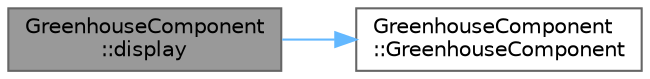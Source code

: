 digraph "GreenhouseComponent::display"
{
 // INTERACTIVE_SVG=YES
 // LATEX_PDF_SIZE
  bgcolor="transparent";
  edge [fontname=Helvetica,fontsize=10,labelfontname=Helvetica,labelfontsize=10];
  node [fontname=Helvetica,fontsize=10,shape=box,height=0.2,width=0.4];
  rankdir="LR";
  Node1 [id="Node000001",label="GreenhouseComponent\l::display",height=0.2,width=0.4,color="gray40", fillcolor="grey60", style="filled", fontcolor="black",tooltip="Pure virtual method to display component information."];
  Node1 -> Node2 [id="edge1_Node000001_Node000002",color="steelblue1",style="solid",tooltip=" "];
  Node2 [id="Node000002",label="GreenhouseComponent\l::GreenhouseComponent",height=0.2,width=0.4,color="grey40", fillcolor="white", style="filled",URL="$class_greenhouse_component.html#ab317ba1d75cf2456bf15384c89347a70",tooltip="Constructs a GreenhouseComponent with an optional name."];
}
